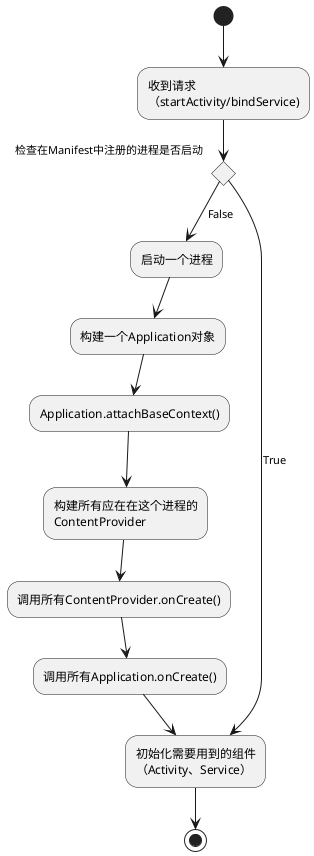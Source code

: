 @startuml

(*)  --> "收到请求\n（startActivity/bindService)"
if "检查在Manifest中注册的进程是否启动"
--> [False] "启动一个进程"
--> "构建一个Application对象"
--> "Application.attachBaseContext()"
--> "构建所有应在在这个进程的\nContentProvider"
--> "调用所有ContentProvider.onCreate()"
--> "调用所有Application.onCreate()"
--> "初始化需要用到的组件\n（Activity、Service）"
else
--> [True] "初始化需要用到的组件\n（Activity、Service）"
endif
-->(*)

@enduml